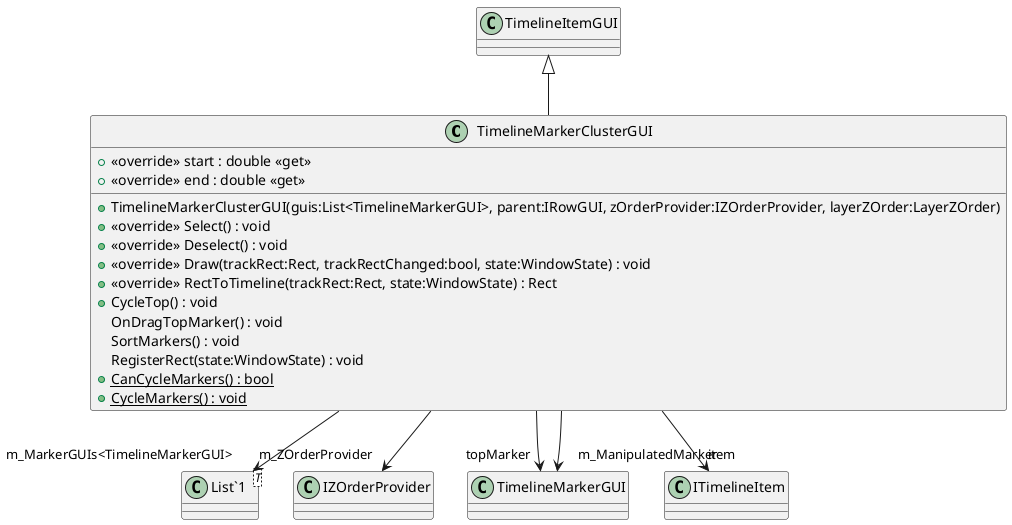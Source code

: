 @startuml
class TimelineMarkerClusterGUI {
    + TimelineMarkerClusterGUI(guis:List<TimelineMarkerGUI>, parent:IRowGUI, zOrderProvider:IZOrderProvider, layerZOrder:LayerZOrder)
    + <<override>> start : double <<get>>
    + <<override>> end : double <<get>>
    + <<override>> Select() : void
    + <<override>> Deselect() : void
    + <<override>> Draw(trackRect:Rect, trackRectChanged:bool, state:WindowState) : void
    + <<override>> RectToTimeline(trackRect:Rect, state:WindowState) : Rect
    + CycleTop() : void
    OnDragTopMarker() : void
    SortMarkers() : void
    RegisterRect(state:WindowState) : void
    + {static} CanCycleMarkers() : bool
    + {static} CycleMarkers() : void
}
class "List`1"<T> {
}
TimelineItemGUI <|-- TimelineMarkerClusterGUI
TimelineMarkerClusterGUI --> "m_MarkerGUIs<TimelineMarkerGUI>" "List`1"
TimelineMarkerClusterGUI --> "m_ZOrderProvider" IZOrderProvider
TimelineMarkerClusterGUI --> "topMarker" TimelineMarkerGUI
TimelineMarkerClusterGUI --> "m_ManipulatedMarker" TimelineMarkerGUI
TimelineMarkerClusterGUI --> "item" ITimelineItem
@enduml
